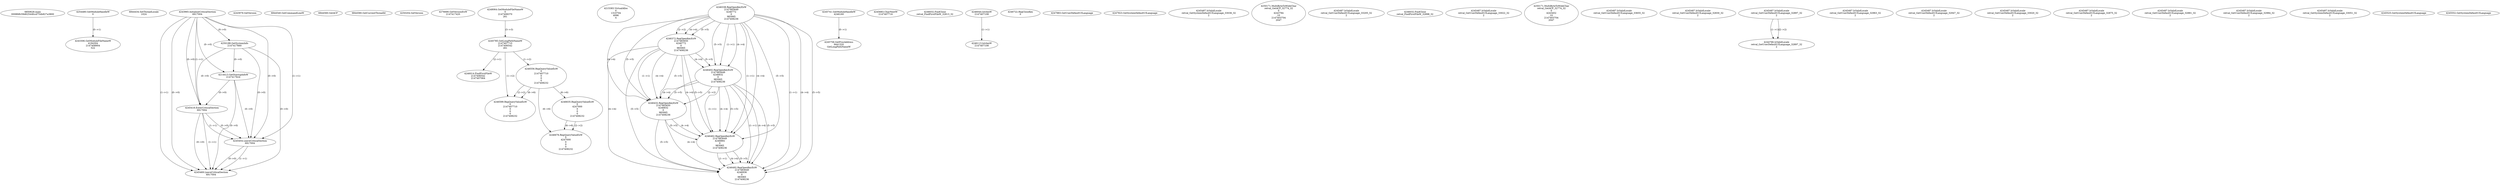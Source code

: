 // Global SCDG with merge call
digraph {
	0 [label="6850628.main
0008fdfc59d62544fccd754b827a3800"]
	1 [label="4254480.GetModuleHandleW
0"]
	2 [label="6844434.SetThreadLocale
1024"]
	3 [label="4243965.InitializeCriticalSection
6917004"]
	4 [label="4243979.GetVersion
"]
	5 [label="4250188.GetSystemInfo
2147417660"]
	3 -> 5 [label="(0-->0)"]
	6 [label="6844540.GetCommandLineW
"]
	7 [label="4214413.GetStartupInfoW
2147417624"]
	3 -> 7 [label="(0-->0)"]
	5 -> 7 [label="(0-->0)"]
	8 [label="6844560.GetACP
"]
	9 [label="6844580.GetCurrentThreadId
"]
	10 [label="4250204.GetVersion
"]
	11 [label="4276690.GetVersionExW
2147417420"]
	12 [label="4243306.GetModuleFileNameW
4194304
2147408904
522"]
	1 -> 12 [label="(0-->1)"]
	13 [label="4248064.GetModuleFileNameW
0
2147408370
261"]
	14 [label="4215383.VirtualAlloc
0
1310704
4096
4"]
	15 [label="4246338.RegOpenKeyExW
2147483649
4246772
0
983065
2147408236"]
	16 [label="4245741.GetModuleHandleW
4246160"]
	17 [label="4245758.GetProcAddress
9441320
GetLongPathNameW"]
	16 -> 17 [label="(0-->1)"]
	18 [label="4245785.GetLongPathNameW
2147407710
2147406542
261"]
	13 -> 18 [label="(3-->3)"]
	19 [label="4245683.CharNextW
2147407716"]
	20 [label="4246014.FindFirstFileW
2147406542
2147407064"]
	18 -> 20 [label="(2-->1)"]
	21 [label="4246032.FindClose
retval_FindFirstFileW_32813_32"]
	22 [label="4246044.lstrlenW
2147407108"]
	23 [label="4246556.RegQueryValueExW
0
2147407710
0
0
0
2147408232"]
	18 -> 23 [label="(1-->2)"]
	24 [label="4246635.RegQueryValueExW
0
4247000
0
0
0
2147408232"]
	23 -> 24 [label="(6-->6)"]
	25 [label="4246722.RegCloseKey
0"]
	26 [label="4247883.GetUserDefaultUILanguage
"]
	27 [label="4245418.EnterCriticalSection
6917004"]
	3 -> 27 [label="(1-->1)"]
	3 -> 27 [label="(0-->0)"]
	5 -> 27 [label="(0-->0)"]
	7 -> 27 [label="(0-->0)"]
	28 [label="4245454.LeaveCriticalSection
6917004"]
	3 -> 28 [label="(1-->1)"]
	27 -> 28 [label="(1-->1)"]
	3 -> 28 [label="(0-->0)"]
	5 -> 28 [label="(0-->0)"]
	7 -> 28 [label="(0-->0)"]
	27 -> 28 [label="(0-->0)"]
	29 [label="4247923.GetSystemDefaultUILanguage
"]
	30 [label="4245469.LeaveCriticalSection
6917004"]
	3 -> 30 [label="(1-->1)"]
	27 -> 30 [label="(1-->1)"]
	28 -> 30 [label="(1-->1)"]
	3 -> 30 [label="(0-->0)"]
	5 -> 30 [label="(0-->0)"]
	7 -> 30 [label="(0-->0)"]
	27 -> 30 [label="(0-->0)"]
	28 -> 30 [label="(0-->0)"]
	31 [label="4245487.IsValidLocale
retval_GetSystemDefaultUILanguage_33036_32
2"]
	32 [label="4250171.MultiByteToWideChar
retval_GetACP_32774_32
0
4243784
10
2147403704
2047"]
	33 [label="4246372.RegOpenKeyExW
2147483650
4246772
0
983065
2147408236"]
	15 -> 33 [label="(2-->2)"]
	15 -> 33 [label="(4-->4)"]
	15 -> 33 [label="(5-->5)"]
	34 [label="4246402.RegOpenKeyExW
2147483649
4246832
0
983065
2147408236"]
	15 -> 34 [label="(1-->1)"]
	15 -> 34 [label="(4-->4)"]
	33 -> 34 [label="(4-->4)"]
	15 -> 34 [label="(5-->5)"]
	33 -> 34 [label="(5-->5)"]
	35 [label="4246432.RegOpenKeyExW
2147483650
4246832
0
983065
2147408236"]
	33 -> 35 [label="(1-->1)"]
	34 -> 35 [label="(2-->2)"]
	15 -> 35 [label="(4-->4)"]
	33 -> 35 [label="(4-->4)"]
	34 -> 35 [label="(4-->4)"]
	15 -> 35 [label="(5-->5)"]
	33 -> 35 [label="(5-->5)"]
	34 -> 35 [label="(5-->5)"]
	36 [label="4246462.RegOpenKeyExW
2147483649
4246884
0
983065
2147408236"]
	15 -> 36 [label="(1-->1)"]
	34 -> 36 [label="(1-->1)"]
	15 -> 36 [label="(4-->4)"]
	33 -> 36 [label="(4-->4)"]
	34 -> 36 [label="(4-->4)"]
	35 -> 36 [label="(4-->4)"]
	15 -> 36 [label="(5-->5)"]
	33 -> 36 [label="(5-->5)"]
	34 -> 36 [label="(5-->5)"]
	35 -> 36 [label="(5-->5)"]
	37 [label="4246599.RegQueryValueExW
0
2147407710
0
0
0
2147408232"]
	18 -> 37 [label="(1-->2)"]
	23 -> 37 [label="(2-->2)"]
	23 -> 37 [label="(6-->6)"]
	38 [label="4245487.IsValidLocale
retval_GetUserDefaultUILanguage_33205_32
2"]
	39 [label="4246032.FindClose
retval_FindFirstFileW_32898_32"]
	40 [label="4246676.RegQueryValueExW
0
4247000
0
0
0
2147408232"]
	24 -> 40 [label="(2-->2)"]
	23 -> 40 [label="(6-->6)"]
	24 -> 40 [label="(6-->6)"]
	41 [label="4245487.IsValidLocale
retval_GetUserDefaultUILanguage_33022_32
2"]
	42 [label="4250171.MultiByteToWideChar
retval_GetACP_32774_32
0
4243452
10
2147403704
2047"]
	43 [label="4245487.IsValidLocale
retval_GetUserDefaultUILanguage_33655_32
2"]
	44 [label="4245487.IsValidLocale
retval_GetUserDefaultUILanguage_32830_32
2"]
	45 [label="4245487.IsValidLocale
retval_GetUserDefaultUILanguage_32897_32
2"]
	46 [label="4245487.IsValidLocale
retval_GetUserDefaultUILanguage_32963_32
2"]
	47 [label="4246113.lstrlenW
2147407108"]
	22 -> 47 [label="(1-->1)"]
	48 [label="4245487.IsValidLocale
retval_GetUserDefaultUILanguage_32947_32
2"]
	49 [label="4245487.IsValidLocale
retval_GetUserDefaultUILanguage_33020_32
2"]
	50 [label="4245487.IsValidLocale
retval_GetUserDefaultUILanguage_32875_32
2"]
	51 [label="4246492.RegOpenKeyExW
2147483649
4246936
0
983065
2147408236"]
	15 -> 51 [label="(1-->1)"]
	34 -> 51 [label="(1-->1)"]
	36 -> 51 [label="(1-->1)"]
	15 -> 51 [label="(4-->4)"]
	33 -> 51 [label="(4-->4)"]
	34 -> 51 [label="(4-->4)"]
	35 -> 51 [label="(4-->4)"]
	36 -> 51 [label="(4-->4)"]
	15 -> 51 [label="(5-->5)"]
	33 -> 51 [label="(5-->5)"]
	34 -> 51 [label="(5-->5)"]
	35 -> 51 [label="(5-->5)"]
	36 -> 51 [label="(5-->5)"]
	52 [label="4245487.IsValidLocale
retval_GetUserDefaultUILanguage_32881_32
2"]
	53 [label="4245487.IsValidLocale
retval_GetUserDefaultUILanguage_32984_32
2"]
	54 [label="4245487.IsValidLocale
retval_GetSystemDefaultUILanguage_33051_32
2"]
	55 [label="4244766.IsValidLocale
retval_GetUserDefaultUILanguage_32897_32
2"]
	45 -> 55 [label="(1-->1)"]
	45 -> 55 [label="(2-->2)"]
	56 [label="4245525.GetSystemDefaultUILanguage
"]
	57 [label="4245552.GetSystemDefaultUILanguage
"]
}
